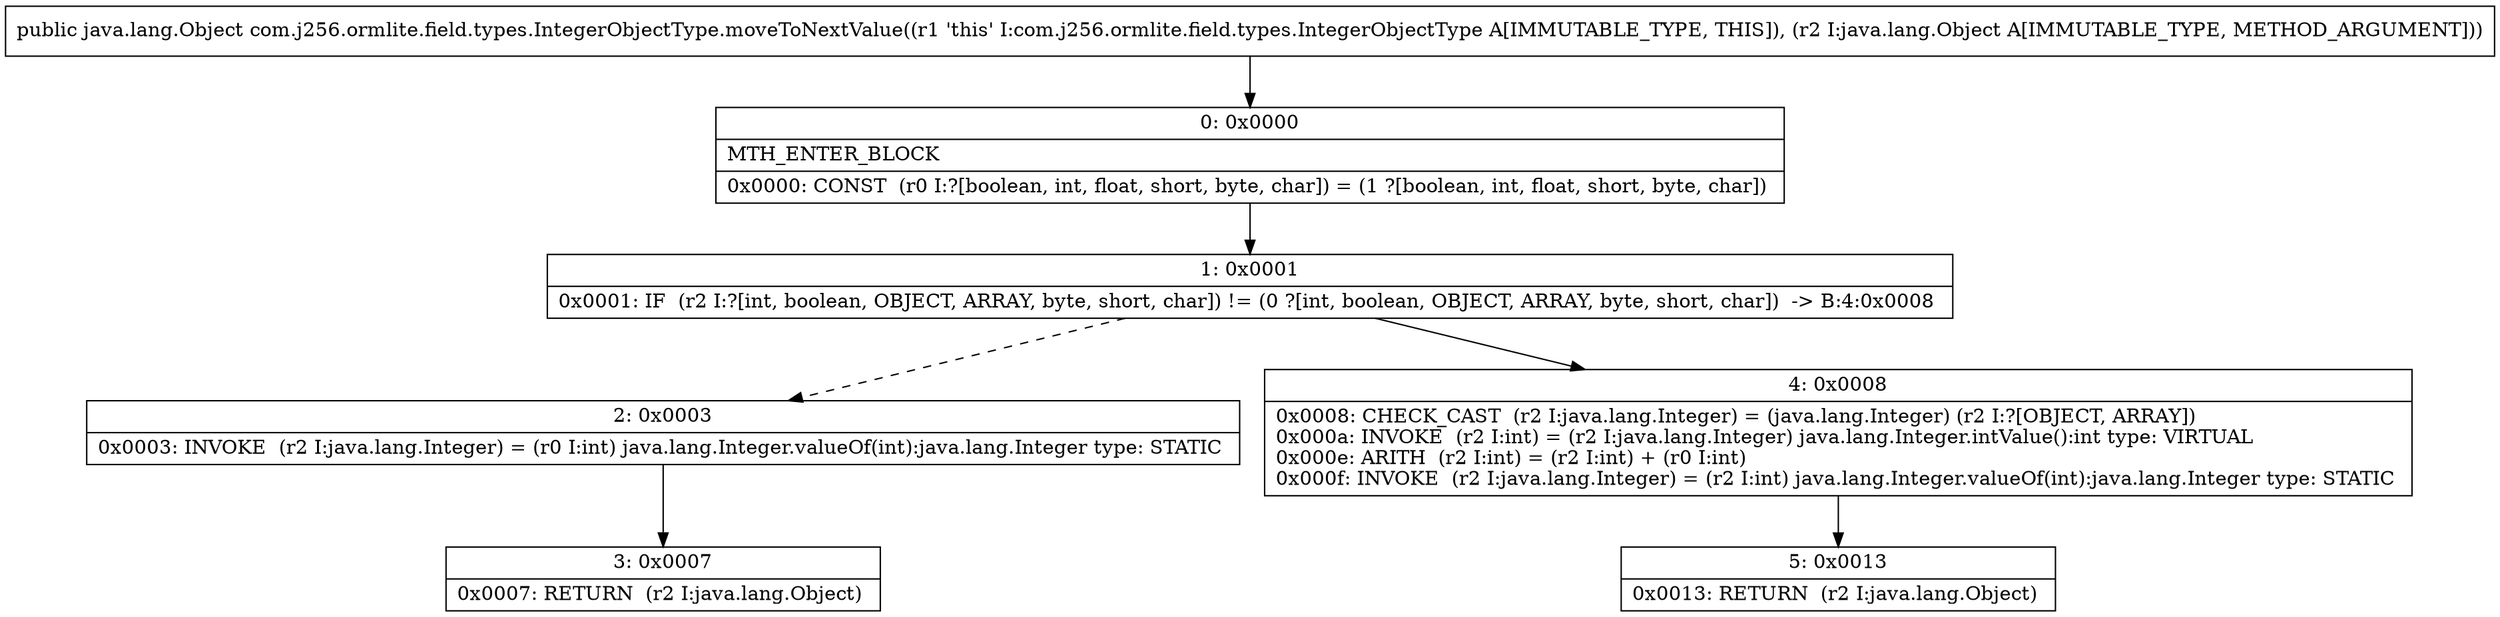 digraph "CFG forcom.j256.ormlite.field.types.IntegerObjectType.moveToNextValue(Ljava\/lang\/Object;)Ljava\/lang\/Object;" {
Node_0 [shape=record,label="{0\:\ 0x0000|MTH_ENTER_BLOCK\l|0x0000: CONST  (r0 I:?[boolean, int, float, short, byte, char]) = (1 ?[boolean, int, float, short, byte, char]) \l}"];
Node_1 [shape=record,label="{1\:\ 0x0001|0x0001: IF  (r2 I:?[int, boolean, OBJECT, ARRAY, byte, short, char]) != (0 ?[int, boolean, OBJECT, ARRAY, byte, short, char])  \-\> B:4:0x0008 \l}"];
Node_2 [shape=record,label="{2\:\ 0x0003|0x0003: INVOKE  (r2 I:java.lang.Integer) = (r0 I:int) java.lang.Integer.valueOf(int):java.lang.Integer type: STATIC \l}"];
Node_3 [shape=record,label="{3\:\ 0x0007|0x0007: RETURN  (r2 I:java.lang.Object) \l}"];
Node_4 [shape=record,label="{4\:\ 0x0008|0x0008: CHECK_CAST  (r2 I:java.lang.Integer) = (java.lang.Integer) (r2 I:?[OBJECT, ARRAY]) \l0x000a: INVOKE  (r2 I:int) = (r2 I:java.lang.Integer) java.lang.Integer.intValue():int type: VIRTUAL \l0x000e: ARITH  (r2 I:int) = (r2 I:int) + (r0 I:int) \l0x000f: INVOKE  (r2 I:java.lang.Integer) = (r2 I:int) java.lang.Integer.valueOf(int):java.lang.Integer type: STATIC \l}"];
Node_5 [shape=record,label="{5\:\ 0x0013|0x0013: RETURN  (r2 I:java.lang.Object) \l}"];
MethodNode[shape=record,label="{public java.lang.Object com.j256.ormlite.field.types.IntegerObjectType.moveToNextValue((r1 'this' I:com.j256.ormlite.field.types.IntegerObjectType A[IMMUTABLE_TYPE, THIS]), (r2 I:java.lang.Object A[IMMUTABLE_TYPE, METHOD_ARGUMENT])) }"];
MethodNode -> Node_0;
Node_0 -> Node_1;
Node_1 -> Node_2[style=dashed];
Node_1 -> Node_4;
Node_2 -> Node_3;
Node_4 -> Node_5;
}

